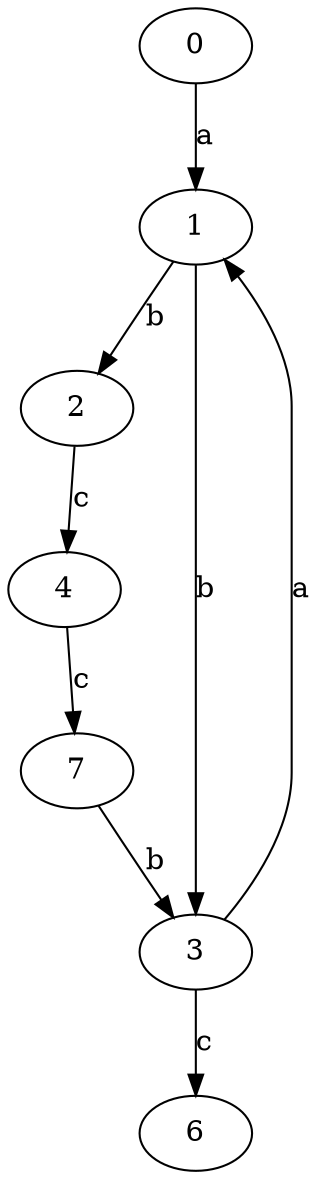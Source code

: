 strict digraph  {
0;
1;
2;
3;
4;
6;
7;
0 -> 1  [label=a];
1 -> 2  [label=b];
1 -> 3  [label=b];
2 -> 4  [label=c];
3 -> 1  [label=a];
3 -> 6  [label=c];
4 -> 7  [label=c];
7 -> 3  [label=b];
}
